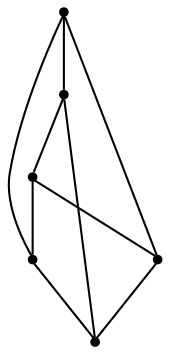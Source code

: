 graph {
  node [shape=point,comment="{\"directed\":false,\"doi\":\"10.1007/978-3-319-03841-4_27\",\"figure\":\"2 (1)\"}"]

  v0 [pos="849.4863833276646,756.5828469958924"]
  v1 [pos="578.3116989492412,621.0689834696886"]
  v2 [pos="849.4863833276647,621.0689834696886"]
  v3 [pos="713.9011407356462,756.5828469958924"]
  v4 [pos="713.9011407356462,621.0689834696886"]
  v5 [pos="578.3116989492412,756.5828469958924"]

  v0 -- v1 [id="-1",pos="849.4863833276646,756.5828469958924 578.3116989492412,621.0689834696886 578.3116989492412,621.0689834696886 578.3116989492412,621.0689834696886"]
  v5 -- v4 [id="-2",pos="578.3116989492412,756.5828469958924 713.9011407356462,621.0689834696886 713.9011407356462,621.0689834696886 713.9011407356462,621.0689834696886"]
  v5 -- v2 [id="-3",pos="578.3116989492412,756.5828469958924 849.4863833276647,621.0689834696886 849.4863833276647,621.0689834696886 849.4863833276647,621.0689834696886"]
  v1 -- v5 [id="-4",pos="578.3116989492412,621.0689834696886 578.3116989492412,756.5828469958924 578.3116989492412,756.5828469958924 578.3116989492412,756.5828469958924"]
  v3 -- v1 [id="-5",pos="713.9011407356462,756.5828469958924 578.3116989492412,621.0689834696886 578.3116989492412,621.0689834696886 578.3116989492412,621.0689834696886"]
  v4 -- v3 [id="-6",pos="713.9011407356462,621.0689834696886 713.9011407356462,756.5828469958924 713.9011407356462,756.5828469958924 713.9011407356462,756.5828469958924"]
  v4 -- v0 [id="-7",pos="713.9011407356462,621.0689834696886 849.4863833276646,756.5828469958924 849.4863833276646,756.5828469958924 849.4863833276646,756.5828469958924"]
  v2 -- v3 [id="-8",pos="849.4863833276647,621.0689834696886 713.9011407356462,756.5828469958924 713.9011407356462,756.5828469958924 713.9011407356462,756.5828469958924"]
  v0 -- v2 [id="-9",pos="849.4863833276646,756.5828469958924 849.4863833276647,621.0689834696886 849.4863833276647,621.0689834696886 849.4863833276647,621.0689834696886"]
}